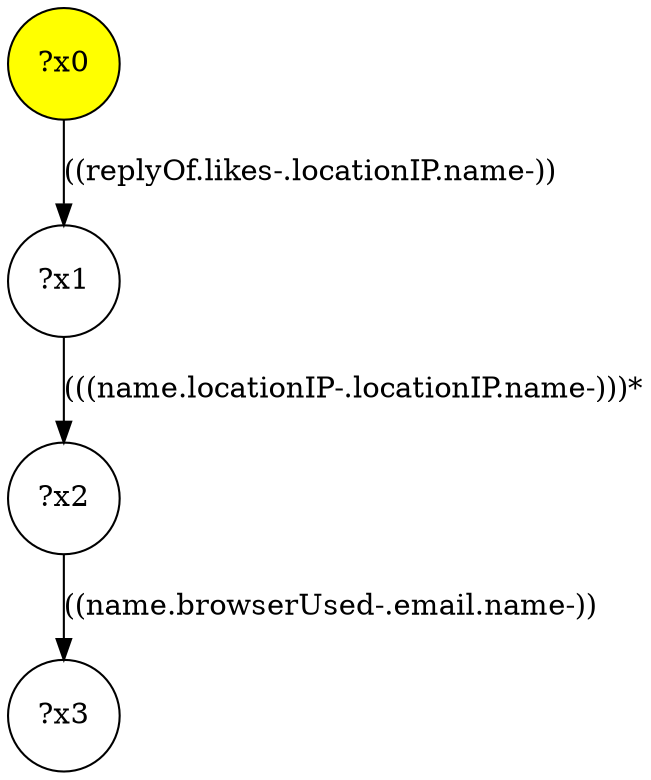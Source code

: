 digraph g {
	x0 [fillcolor="yellow", style="filled," shape=circle, label="?x0"];
	x1 [shape=circle, label="?x1"];
	x0 -> x1 [label="((replyOf.likes-.locationIP.name-))"];
	x2 [shape=circle, label="?x2"];
	x1 -> x2 [label="(((name.locationIP-.locationIP.name-)))*"];
	x3 [shape=circle, label="?x3"];
	x2 -> x3 [label="((name.browserUsed-.email.name-))"];
}
